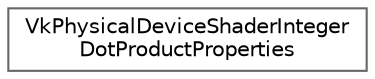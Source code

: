 digraph "类继承关系图"
{
 // LATEX_PDF_SIZE
  bgcolor="transparent";
  edge [fontname=Helvetica,fontsize=10,labelfontname=Helvetica,labelfontsize=10];
  node [fontname=Helvetica,fontsize=10,shape=box,height=0.2,width=0.4];
  rankdir="LR";
  Node0 [id="Node000000",label="VkPhysicalDeviceShaderInteger\lDotProductProperties",height=0.2,width=0.4,color="grey40", fillcolor="white", style="filled",URL="$struct_vk_physical_device_shader_integer_dot_product_properties.html",tooltip=" "];
}
